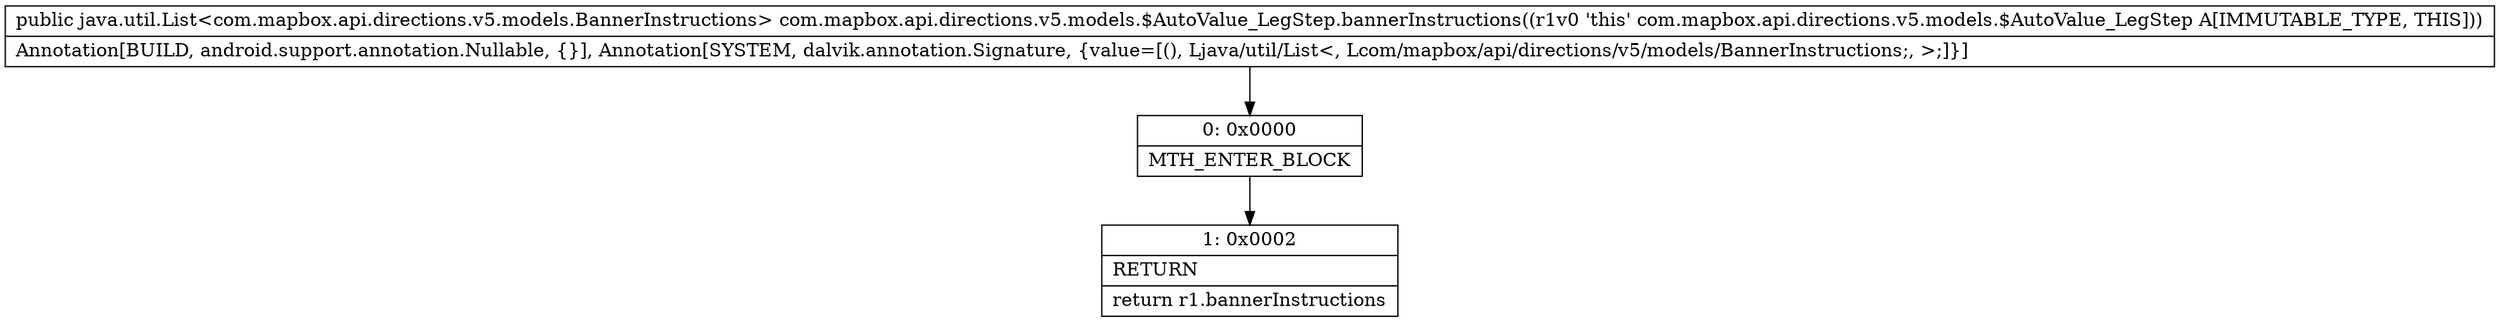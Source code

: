 digraph "CFG forcom.mapbox.api.directions.v5.models.$AutoValue_LegStep.bannerInstructions()Ljava\/util\/List;" {
Node_0 [shape=record,label="{0\:\ 0x0000|MTH_ENTER_BLOCK\l}"];
Node_1 [shape=record,label="{1\:\ 0x0002|RETURN\l|return r1.bannerInstructions\l}"];
MethodNode[shape=record,label="{public java.util.List\<com.mapbox.api.directions.v5.models.BannerInstructions\> com.mapbox.api.directions.v5.models.$AutoValue_LegStep.bannerInstructions((r1v0 'this' com.mapbox.api.directions.v5.models.$AutoValue_LegStep A[IMMUTABLE_TYPE, THIS]))  | Annotation[BUILD, android.support.annotation.Nullable, \{\}], Annotation[SYSTEM, dalvik.annotation.Signature, \{value=[(), Ljava\/util\/List\<, Lcom\/mapbox\/api\/directions\/v5\/models\/BannerInstructions;, \>;]\}]\l}"];
MethodNode -> Node_0;
Node_0 -> Node_1;
}

